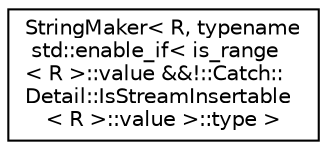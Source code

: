 digraph "Graphical Class Hierarchy"
{
  edge [fontname="Helvetica",fontsize="10",labelfontname="Helvetica",labelfontsize="10"];
  node [fontname="Helvetica",fontsize="10",shape=record];
  rankdir="LR";
  Node1 [label="StringMaker\< R, typename\l std::enable_if\< is_range\l\< R \>::value &&!::Catch::\lDetail::IsStreamInsertable\l\< R \>::value \>::type \>",height=0.2,width=0.4,color="black", fillcolor="white", style="filled",URL="$structCatch_1_1StringMaker_3_01R_00_01typename_01std_1_1enable__if_3_01is__range_3_01R_01_4_1_1ve8233c20b54b69b4771fbd413409d181.html"];
}
